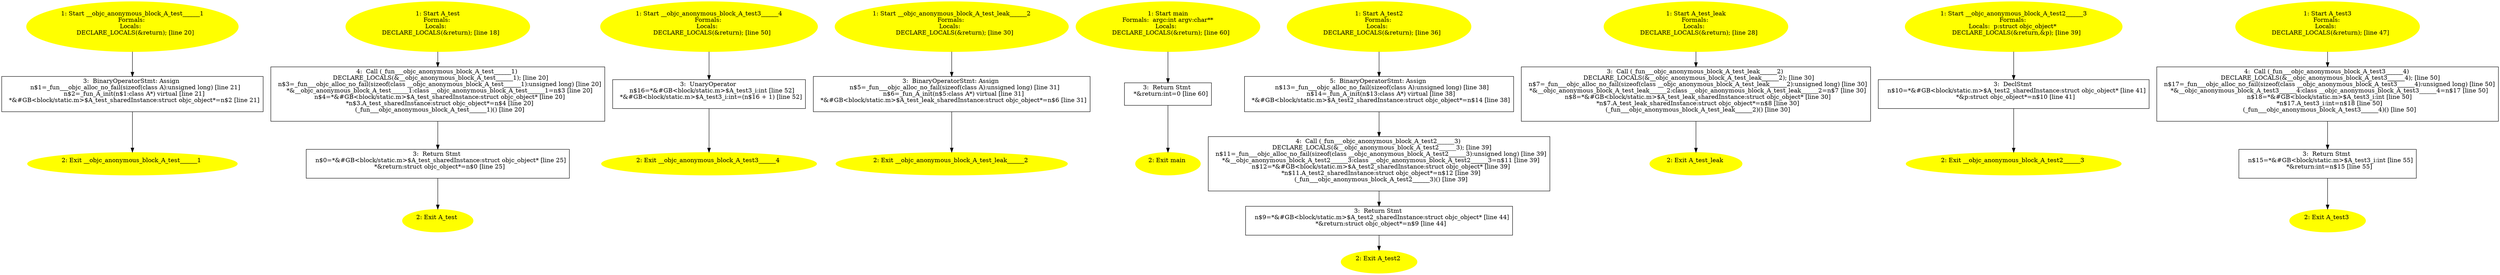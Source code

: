 /* @generated */
digraph iCFG {
"__objc_anonymous_block_A_test______1.4b4d782fad0701e8da5729a89669e579_3" [label="3:  BinaryOperatorStmt: Assign \n   n$1=_fun___objc_alloc_no_fail(sizeof(class A):unsigned long) [line 21]\n  n$2=_fun_A_init(n$1:class A*) virtual [line 21]\n  *&#GB<block/static.m>$A_test_sharedInstance:struct objc_object*=n$2 [line 21]\n " shape="box"]
	

	 "__objc_anonymous_block_A_test______1.4b4d782fad0701e8da5729a89669e579_3" -> "__objc_anonymous_block_A_test______1.4b4d782fad0701e8da5729a89669e579_2" ;
"__objc_anonymous_block_A_test______1.4b4d782fad0701e8da5729a89669e579_2" [label="2: Exit __objc_anonymous_block_A_test______1 \n  " color=yellow style=filled]
	

"__objc_anonymous_block_A_test______1.4b4d782fad0701e8da5729a89669e579_1" [label="1: Start __objc_anonymous_block_A_test______1\nFormals: \nLocals:  \n   DECLARE_LOCALS(&return); [line 20]\n " color=yellow style=filled]
	

	 "__objc_anonymous_block_A_test______1.4b4d782fad0701e8da5729a89669e579_1" -> "__objc_anonymous_block_A_test______1.4b4d782fad0701e8da5729a89669e579_3" ;
"A_testclass.2696a565613292a22badab2bea8401ba_4" [label="4:  Call (_fun___objc_anonymous_block_A_test______1) \n   DECLARE_LOCALS(&__objc_anonymous_block_A_test______1); [line 20]\n  n$3=_fun___objc_alloc_no_fail(sizeof(class __objc_anonymous_block_A_test______1):unsigned long) [line 20]\n  *&__objc_anonymous_block_A_test______1:class __objc_anonymous_block_A_test______1=n$3 [line 20]\n  n$4=*&#GB<block/static.m>$A_test_sharedInstance:struct objc_object* [line 20]\n  *n$3.A_test_sharedInstance:struct objc_object*=n$4 [line 20]\n  (_fun___objc_anonymous_block_A_test______1)() [line 20]\n " shape="box"]
	

	 "A_testclass.2696a565613292a22badab2bea8401ba_4" -> "A_testclass.2696a565613292a22badab2bea8401ba_3" ;
"A_testclass.2696a565613292a22badab2bea8401ba_3" [label="3:  Return Stmt \n   n$0=*&#GB<block/static.m>$A_test_sharedInstance:struct objc_object* [line 25]\n  *&return:struct objc_object*=n$0 [line 25]\n " shape="box"]
	

	 "A_testclass.2696a565613292a22badab2bea8401ba_3" -> "A_testclass.2696a565613292a22badab2bea8401ba_2" ;
"A_testclass.2696a565613292a22badab2bea8401ba_2" [label="2: Exit A_test \n  " color=yellow style=filled]
	

"A_testclass.2696a565613292a22badab2bea8401ba_1" [label="1: Start A_test\nFormals: \nLocals:  \n   DECLARE_LOCALS(&return); [line 18]\n " color=yellow style=filled]
	

	 "A_testclass.2696a565613292a22badab2bea8401ba_1" -> "A_testclass.2696a565613292a22badab2bea8401ba_4" ;
"__objc_anonymous_block_A_test3______4.aa5c8617f08575eee528c8138958fcd7_3" [label="3:  UnaryOperator \n   n$16=*&#GB<block/static.m>$A_test3_i:int [line 52]\n  *&#GB<block/static.m>$A_test3_i:int=(n$16 + 1) [line 52]\n " shape="box"]
	

	 "__objc_anonymous_block_A_test3______4.aa5c8617f08575eee528c8138958fcd7_3" -> "__objc_anonymous_block_A_test3______4.aa5c8617f08575eee528c8138958fcd7_2" ;
"__objc_anonymous_block_A_test3______4.aa5c8617f08575eee528c8138958fcd7_2" [label="2: Exit __objc_anonymous_block_A_test3______4 \n  " color=yellow style=filled]
	

"__objc_anonymous_block_A_test3______4.aa5c8617f08575eee528c8138958fcd7_1" [label="1: Start __objc_anonymous_block_A_test3______4\nFormals: \nLocals:  \n   DECLARE_LOCALS(&return); [line 50]\n " color=yellow style=filled]
	

	 "__objc_anonymous_block_A_test3______4.aa5c8617f08575eee528c8138958fcd7_1" -> "__objc_anonymous_block_A_test3______4.aa5c8617f08575eee528c8138958fcd7_3" ;
"__objc_anonymous_block_A_test_leak______2.c5d678f27e9d82d9f4d1cf0324051fa7_3" [label="3:  BinaryOperatorStmt: Assign \n   n$5=_fun___objc_alloc_no_fail(sizeof(class A):unsigned long) [line 31]\n  n$6=_fun_A_init(n$5:class A*) virtual [line 31]\n  *&#GB<block/static.m>$A_test_leak_sharedInstance:struct objc_object*=n$6 [line 31]\n " shape="box"]
	

	 "__objc_anonymous_block_A_test_leak______2.c5d678f27e9d82d9f4d1cf0324051fa7_3" -> "__objc_anonymous_block_A_test_leak______2.c5d678f27e9d82d9f4d1cf0324051fa7_2" ;
"__objc_anonymous_block_A_test_leak______2.c5d678f27e9d82d9f4d1cf0324051fa7_2" [label="2: Exit __objc_anonymous_block_A_test_leak______2 \n  " color=yellow style=filled]
	

"__objc_anonymous_block_A_test_leak______2.c5d678f27e9d82d9f4d1cf0324051fa7_1" [label="1: Start __objc_anonymous_block_A_test_leak______2\nFormals: \nLocals:  \n   DECLARE_LOCALS(&return); [line 30]\n " color=yellow style=filled]
	

	 "__objc_anonymous_block_A_test_leak______2.c5d678f27e9d82d9f4d1cf0324051fa7_1" -> "__objc_anonymous_block_A_test_leak______2.c5d678f27e9d82d9f4d1cf0324051fa7_3" ;
"main.fad58de7366495db4650cfefac2fcd61_3" [label="3:  Return Stmt \n   *&return:int=0 [line 60]\n " shape="box"]
	

	 "main.fad58de7366495db4650cfefac2fcd61_3" -> "main.fad58de7366495db4650cfefac2fcd61_2" ;
"main.fad58de7366495db4650cfefac2fcd61_2" [label="2: Exit main \n  " color=yellow style=filled]
	

"main.fad58de7366495db4650cfefac2fcd61_1" [label="1: Start main\nFormals:  argc:int argv:char**\nLocals:  \n   DECLARE_LOCALS(&return); [line 60]\n " color=yellow style=filled]
	

	 "main.fad58de7366495db4650cfefac2fcd61_1" -> "main.fad58de7366495db4650cfefac2fcd61_3" ;
"A_test2class.05060cb35af728ef51a7bfeccc0b6d94_5" [label="5:  BinaryOperatorStmt: Assign \n   n$13=_fun___objc_alloc_no_fail(sizeof(class A):unsigned long) [line 38]\n  n$14=_fun_A_init(n$13:class A*) virtual [line 38]\n  *&#GB<block/static.m>$A_test2_sharedInstance:struct objc_object*=n$14 [line 38]\n " shape="box"]
	

	 "A_test2class.05060cb35af728ef51a7bfeccc0b6d94_5" -> "A_test2class.05060cb35af728ef51a7bfeccc0b6d94_4" ;
"A_test2class.05060cb35af728ef51a7bfeccc0b6d94_4" [label="4:  Call (_fun___objc_anonymous_block_A_test2______3) \n   DECLARE_LOCALS(&__objc_anonymous_block_A_test2______3); [line 39]\n  n$11=_fun___objc_alloc_no_fail(sizeof(class __objc_anonymous_block_A_test2______3):unsigned long) [line 39]\n  *&__objc_anonymous_block_A_test2______3:class __objc_anonymous_block_A_test2______3=n$11 [line 39]\n  n$12=*&#GB<block/static.m>$A_test2_sharedInstance:struct objc_object* [line 39]\n  *n$11.A_test2_sharedInstance:struct objc_object*=n$12 [line 39]\n  (_fun___objc_anonymous_block_A_test2______3)() [line 39]\n " shape="box"]
	

	 "A_test2class.05060cb35af728ef51a7bfeccc0b6d94_4" -> "A_test2class.05060cb35af728ef51a7bfeccc0b6d94_3" ;
"A_test2class.05060cb35af728ef51a7bfeccc0b6d94_3" [label="3:  Return Stmt \n   n$9=*&#GB<block/static.m>$A_test2_sharedInstance:struct objc_object* [line 44]\n  *&return:struct objc_object*=n$9 [line 44]\n " shape="box"]
	

	 "A_test2class.05060cb35af728ef51a7bfeccc0b6d94_3" -> "A_test2class.05060cb35af728ef51a7bfeccc0b6d94_2" ;
"A_test2class.05060cb35af728ef51a7bfeccc0b6d94_2" [label="2: Exit A_test2 \n  " color=yellow style=filled]
	

"A_test2class.05060cb35af728ef51a7bfeccc0b6d94_1" [label="1: Start A_test2\nFormals: \nLocals:  \n   DECLARE_LOCALS(&return); [line 36]\n " color=yellow style=filled]
	

	 "A_test2class.05060cb35af728ef51a7bfeccc0b6d94_1" -> "A_test2class.05060cb35af728ef51a7bfeccc0b6d94_5" ;
"A_test_leakclass.0ff539b09a2928944b8132d565942f5b_3" [label="3:  Call (_fun___objc_anonymous_block_A_test_leak______2) \n   DECLARE_LOCALS(&__objc_anonymous_block_A_test_leak______2); [line 30]\n  n$7=_fun___objc_alloc_no_fail(sizeof(class __objc_anonymous_block_A_test_leak______2):unsigned long) [line 30]\n  *&__objc_anonymous_block_A_test_leak______2:class __objc_anonymous_block_A_test_leak______2=n$7 [line 30]\n  n$8=*&#GB<block/static.m>$A_test_leak_sharedInstance:struct objc_object* [line 30]\n  *n$7.A_test_leak_sharedInstance:struct objc_object*=n$8 [line 30]\n  (_fun___objc_anonymous_block_A_test_leak______2)() [line 30]\n " shape="box"]
	

	 "A_test_leakclass.0ff539b09a2928944b8132d565942f5b_3" -> "A_test_leakclass.0ff539b09a2928944b8132d565942f5b_2" ;
"A_test_leakclass.0ff539b09a2928944b8132d565942f5b_2" [label="2: Exit A_test_leak \n  " color=yellow style=filled]
	

"A_test_leakclass.0ff539b09a2928944b8132d565942f5b_1" [label="1: Start A_test_leak\nFormals: \nLocals:  \n   DECLARE_LOCALS(&return); [line 28]\n " color=yellow style=filled]
	

	 "A_test_leakclass.0ff539b09a2928944b8132d565942f5b_1" -> "A_test_leakclass.0ff539b09a2928944b8132d565942f5b_3" ;
"__objc_anonymous_block_A_test2______3.0e953887bdb7a25b2d68b61a14972fb5_3" [label="3:  DeclStmt \n   n$10=*&#GB<block/static.m>$A_test2_sharedInstance:struct objc_object* [line 41]\n  *&p:struct objc_object*=n$10 [line 41]\n " shape="box"]
	

	 "__objc_anonymous_block_A_test2______3.0e953887bdb7a25b2d68b61a14972fb5_3" -> "__objc_anonymous_block_A_test2______3.0e953887bdb7a25b2d68b61a14972fb5_2" ;
"__objc_anonymous_block_A_test2______3.0e953887bdb7a25b2d68b61a14972fb5_2" [label="2: Exit __objc_anonymous_block_A_test2______3 \n  " color=yellow style=filled]
	

"__objc_anonymous_block_A_test2______3.0e953887bdb7a25b2d68b61a14972fb5_1" [label="1: Start __objc_anonymous_block_A_test2______3\nFormals: \nLocals:  p:struct objc_object* \n   DECLARE_LOCALS(&return,&p); [line 39]\n " color=yellow style=filled]
	

	 "__objc_anonymous_block_A_test2______3.0e953887bdb7a25b2d68b61a14972fb5_1" -> "__objc_anonymous_block_A_test2______3.0e953887bdb7a25b2d68b61a14972fb5_3" ;
"A_test3class.3d5cf1a8c66c09ea9b5fe59824ce8642_4" [label="4:  Call (_fun___objc_anonymous_block_A_test3______4) \n   DECLARE_LOCALS(&__objc_anonymous_block_A_test3______4); [line 50]\n  n$17=_fun___objc_alloc_no_fail(sizeof(class __objc_anonymous_block_A_test3______4):unsigned long) [line 50]\n  *&__objc_anonymous_block_A_test3______4:class __objc_anonymous_block_A_test3______4=n$17 [line 50]\n  n$18=*&#GB<block/static.m>$A_test3_i:int [line 50]\n  *n$17.A_test3_i:int=n$18 [line 50]\n  (_fun___objc_anonymous_block_A_test3______4)() [line 50]\n " shape="box"]
	

	 "A_test3class.3d5cf1a8c66c09ea9b5fe59824ce8642_4" -> "A_test3class.3d5cf1a8c66c09ea9b5fe59824ce8642_3" ;
"A_test3class.3d5cf1a8c66c09ea9b5fe59824ce8642_3" [label="3:  Return Stmt \n   n$15=*&#GB<block/static.m>$A_test3_i:int [line 55]\n  *&return:int=n$15 [line 55]\n " shape="box"]
	

	 "A_test3class.3d5cf1a8c66c09ea9b5fe59824ce8642_3" -> "A_test3class.3d5cf1a8c66c09ea9b5fe59824ce8642_2" ;
"A_test3class.3d5cf1a8c66c09ea9b5fe59824ce8642_2" [label="2: Exit A_test3 \n  " color=yellow style=filled]
	

"A_test3class.3d5cf1a8c66c09ea9b5fe59824ce8642_1" [label="1: Start A_test3\nFormals: \nLocals:  \n   DECLARE_LOCALS(&return); [line 47]\n " color=yellow style=filled]
	

	 "A_test3class.3d5cf1a8c66c09ea9b5fe59824ce8642_1" -> "A_test3class.3d5cf1a8c66c09ea9b5fe59824ce8642_4" ;
}
